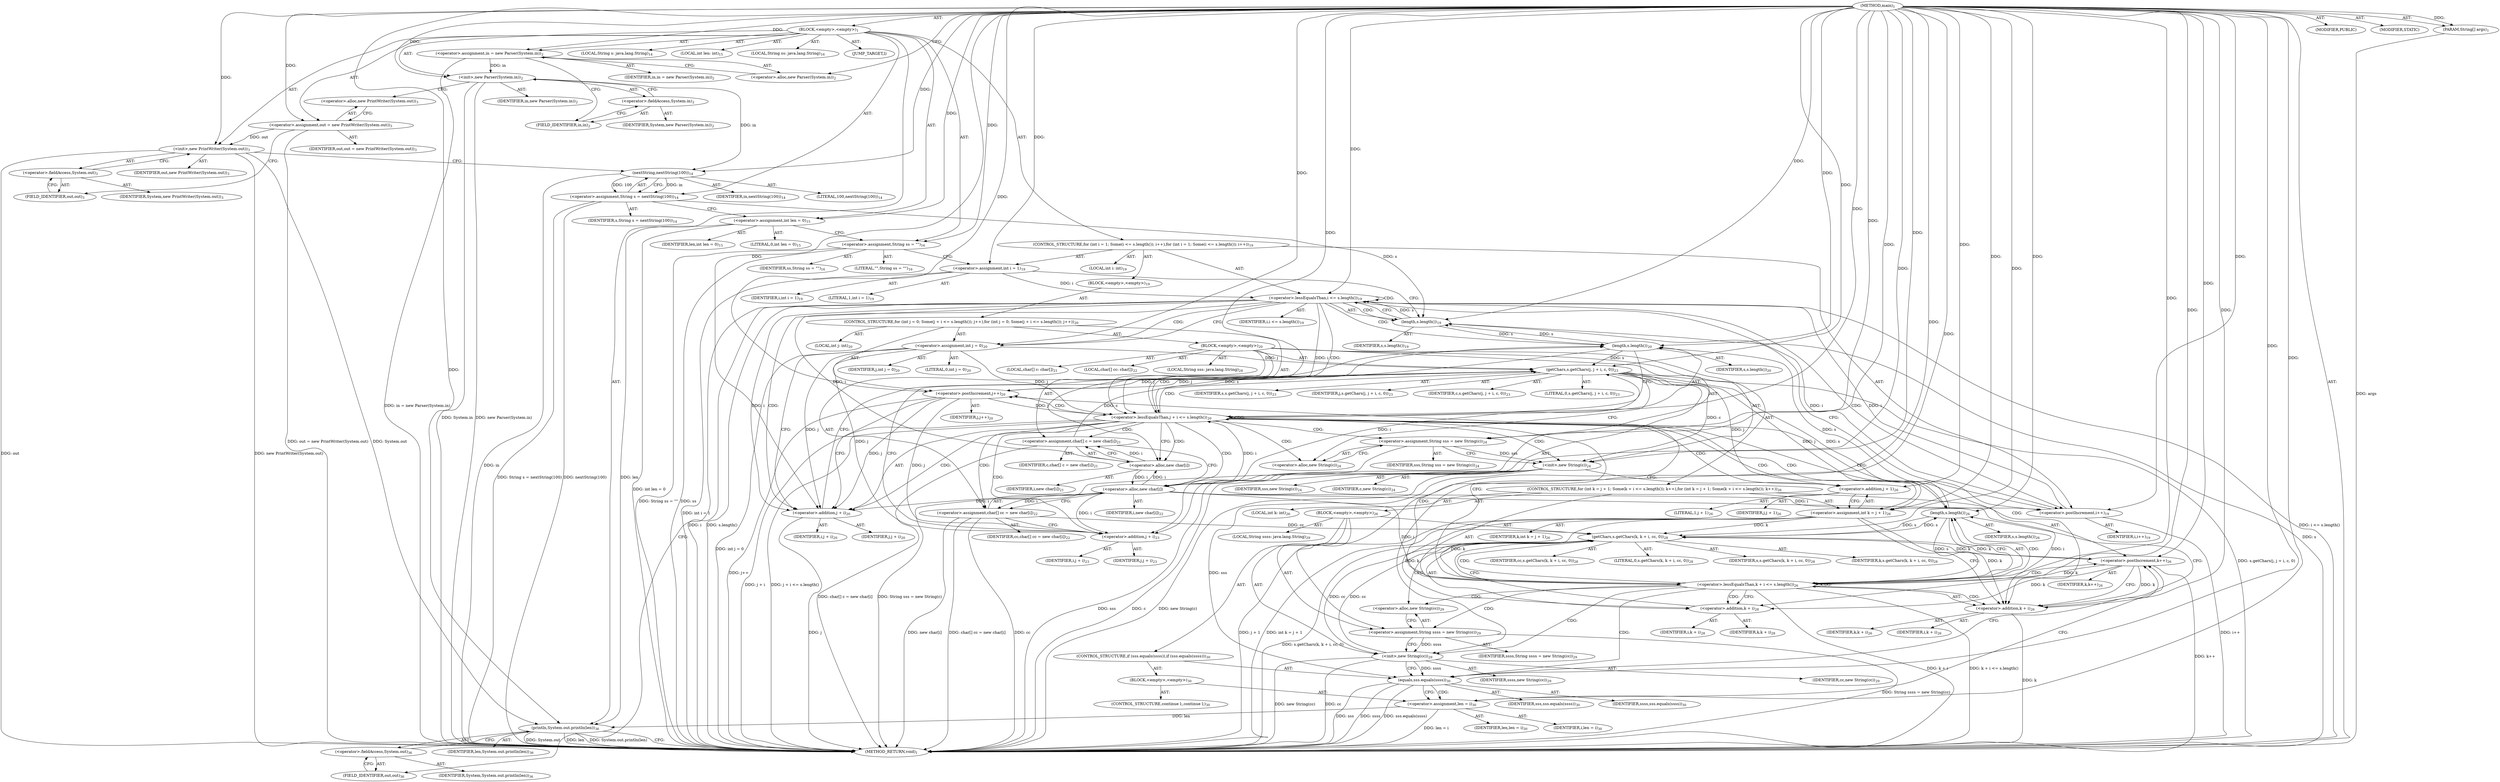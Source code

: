 digraph "main" {  
"21" [label = <(METHOD,main)<SUB>1</SUB>> ]
"22" [label = <(PARAM,String[] args)<SUB>1</SUB>> ]
"23" [label = <(BLOCK,&lt;empty&gt;,&lt;empty&gt;)<SUB>1</SUB>> ]
"24" [label = <(&lt;operator&gt;.assignment,in = new Parser(System.in))<SUB>2</SUB>> ]
"25" [label = <(IDENTIFIER,in,in = new Parser(System.in))<SUB>2</SUB>> ]
"26" [label = <(&lt;operator&gt;.alloc,new Parser(System.in))<SUB>2</SUB>> ]
"27" [label = <(&lt;init&gt;,new Parser(System.in))<SUB>2</SUB>> ]
"28" [label = <(IDENTIFIER,in,new Parser(System.in))<SUB>2</SUB>> ]
"29" [label = <(&lt;operator&gt;.fieldAccess,System.in)<SUB>2</SUB>> ]
"30" [label = <(IDENTIFIER,System,new Parser(System.in))<SUB>2</SUB>> ]
"31" [label = <(FIELD_IDENTIFIER,in,in)<SUB>2</SUB>> ]
"32" [label = <(&lt;operator&gt;.assignment,out = new PrintWriter(System.out))<SUB>3</SUB>> ]
"33" [label = <(IDENTIFIER,out,out = new PrintWriter(System.out))<SUB>3</SUB>> ]
"34" [label = <(&lt;operator&gt;.alloc,new PrintWriter(System.out))<SUB>3</SUB>> ]
"35" [label = <(&lt;init&gt;,new PrintWriter(System.out))<SUB>3</SUB>> ]
"36" [label = <(IDENTIFIER,out,new PrintWriter(System.out))<SUB>3</SUB>> ]
"37" [label = <(&lt;operator&gt;.fieldAccess,System.out)<SUB>3</SUB>> ]
"38" [label = <(IDENTIFIER,System,new PrintWriter(System.out))<SUB>3</SUB>> ]
"39" [label = <(FIELD_IDENTIFIER,out,out)<SUB>3</SUB>> ]
"40" [label = <(LOCAL,String s: java.lang.String)<SUB>14</SUB>> ]
"41" [label = <(&lt;operator&gt;.assignment,String s = nextString(100))<SUB>14</SUB>> ]
"42" [label = <(IDENTIFIER,s,String s = nextString(100))<SUB>14</SUB>> ]
"43" [label = <(nextString,nextString(100))<SUB>14</SUB>> ]
"44" [label = <(IDENTIFIER,in,nextString(100))<SUB>14</SUB>> ]
"45" [label = <(LITERAL,100,nextString(100))<SUB>14</SUB>> ]
"46" [label = <(LOCAL,int len: int)<SUB>15</SUB>> ]
"47" [label = <(&lt;operator&gt;.assignment,int len = 0)<SUB>15</SUB>> ]
"48" [label = <(IDENTIFIER,len,int len = 0)<SUB>15</SUB>> ]
"49" [label = <(LITERAL,0,int len = 0)<SUB>15</SUB>> ]
"50" [label = <(LOCAL,String ss: java.lang.String)<SUB>16</SUB>> ]
"51" [label = <(&lt;operator&gt;.assignment,String ss = &quot;&quot;)<SUB>16</SUB>> ]
"52" [label = <(IDENTIFIER,ss,String ss = &quot;&quot;)<SUB>16</SUB>> ]
"53" [label = <(LITERAL,&quot;&quot;,String ss = &quot;&quot;)<SUB>16</SUB>> ]
"54" [label = <(JUMP_TARGET,l)> ]
"55" [label = <(CONTROL_STRUCTURE,for (int i = 1; Some(i &lt;= s.length()); i++),for (int i = 1; Some(i &lt;= s.length()); i++))<SUB>19</SUB>> ]
"56" [label = <(LOCAL,int i: int)<SUB>19</SUB>> ]
"57" [label = <(&lt;operator&gt;.assignment,int i = 1)<SUB>19</SUB>> ]
"58" [label = <(IDENTIFIER,i,int i = 1)<SUB>19</SUB>> ]
"59" [label = <(LITERAL,1,int i = 1)<SUB>19</SUB>> ]
"60" [label = <(&lt;operator&gt;.lessEqualsThan,i &lt;= s.length())<SUB>19</SUB>> ]
"61" [label = <(IDENTIFIER,i,i &lt;= s.length())<SUB>19</SUB>> ]
"62" [label = <(length,s.length())<SUB>19</SUB>> ]
"63" [label = <(IDENTIFIER,s,s.length())<SUB>19</SUB>> ]
"64" [label = <(&lt;operator&gt;.postIncrement,i++)<SUB>19</SUB>> ]
"65" [label = <(IDENTIFIER,i,i++)<SUB>19</SUB>> ]
"66" [label = <(BLOCK,&lt;empty&gt;,&lt;empty&gt;)<SUB>19</SUB>> ]
"67" [label = <(CONTROL_STRUCTURE,for (int j = 0; Some(j + i &lt;= s.length()); j++),for (int j = 0; Some(j + i &lt;= s.length()); j++))<SUB>20</SUB>> ]
"68" [label = <(LOCAL,int j: int)<SUB>20</SUB>> ]
"69" [label = <(&lt;operator&gt;.assignment,int j = 0)<SUB>20</SUB>> ]
"70" [label = <(IDENTIFIER,j,int j = 0)<SUB>20</SUB>> ]
"71" [label = <(LITERAL,0,int j = 0)<SUB>20</SUB>> ]
"72" [label = <(&lt;operator&gt;.lessEqualsThan,j + i &lt;= s.length())<SUB>20</SUB>> ]
"73" [label = <(&lt;operator&gt;.addition,j + i)<SUB>20</SUB>> ]
"74" [label = <(IDENTIFIER,j,j + i)<SUB>20</SUB>> ]
"75" [label = <(IDENTIFIER,i,j + i)<SUB>20</SUB>> ]
"76" [label = <(length,s.length())<SUB>20</SUB>> ]
"77" [label = <(IDENTIFIER,s,s.length())<SUB>20</SUB>> ]
"78" [label = <(&lt;operator&gt;.postIncrement,j++)<SUB>20</SUB>> ]
"79" [label = <(IDENTIFIER,j,j++)<SUB>20</SUB>> ]
"80" [label = <(BLOCK,&lt;empty&gt;,&lt;empty&gt;)<SUB>20</SUB>> ]
"81" [label = <(LOCAL,char[] c: char[])<SUB>21</SUB>> ]
"82" [label = <(&lt;operator&gt;.assignment,char[] c = new char[i])<SUB>21</SUB>> ]
"83" [label = <(IDENTIFIER,c,char[] c = new char[i])<SUB>21</SUB>> ]
"84" [label = <(&lt;operator&gt;.alloc,new char[i])> ]
"85" [label = <(IDENTIFIER,i,new char[i])<SUB>21</SUB>> ]
"86" [label = <(LOCAL,char[] cc: char[])<SUB>22</SUB>> ]
"87" [label = <(&lt;operator&gt;.assignment,char[] cc = new char[i])<SUB>22</SUB>> ]
"88" [label = <(IDENTIFIER,cc,char[] cc = new char[i])<SUB>22</SUB>> ]
"89" [label = <(&lt;operator&gt;.alloc,new char[i])> ]
"90" [label = <(IDENTIFIER,i,new char[i])<SUB>22</SUB>> ]
"91" [label = <(getChars,s.getChars(j, j + i, c, 0))<SUB>23</SUB>> ]
"92" [label = <(IDENTIFIER,s,s.getChars(j, j + i, c, 0))<SUB>23</SUB>> ]
"93" [label = <(IDENTIFIER,j,s.getChars(j, j + i, c, 0))<SUB>23</SUB>> ]
"94" [label = <(&lt;operator&gt;.addition,j + i)<SUB>23</SUB>> ]
"95" [label = <(IDENTIFIER,j,j + i)<SUB>23</SUB>> ]
"96" [label = <(IDENTIFIER,i,j + i)<SUB>23</SUB>> ]
"97" [label = <(IDENTIFIER,c,s.getChars(j, j + i, c, 0))<SUB>23</SUB>> ]
"98" [label = <(LITERAL,0,s.getChars(j, j + i, c, 0))<SUB>23</SUB>> ]
"4" [label = <(LOCAL,String sss: java.lang.String)<SUB>24</SUB>> ]
"99" [label = <(&lt;operator&gt;.assignment,String sss = new String(c))<SUB>24</SUB>> ]
"100" [label = <(IDENTIFIER,sss,String sss = new String(c))<SUB>24</SUB>> ]
"101" [label = <(&lt;operator&gt;.alloc,new String(c))<SUB>24</SUB>> ]
"102" [label = <(&lt;init&gt;,new String(c))<SUB>24</SUB>> ]
"3" [label = <(IDENTIFIER,sss,new String(c))<SUB>24</SUB>> ]
"103" [label = <(IDENTIFIER,c,new String(c))<SUB>24</SUB>> ]
"104" [label = <(CONTROL_STRUCTURE,for (int k = j + 1; Some(k + i &lt;= s.length()); k++),for (int k = j + 1; Some(k + i &lt;= s.length()); k++))<SUB>26</SUB>> ]
"105" [label = <(LOCAL,int k: int)<SUB>26</SUB>> ]
"106" [label = <(&lt;operator&gt;.assignment,int k = j + 1)<SUB>26</SUB>> ]
"107" [label = <(IDENTIFIER,k,int k = j + 1)<SUB>26</SUB>> ]
"108" [label = <(&lt;operator&gt;.addition,j + 1)<SUB>26</SUB>> ]
"109" [label = <(IDENTIFIER,j,j + 1)<SUB>26</SUB>> ]
"110" [label = <(LITERAL,1,j + 1)<SUB>26</SUB>> ]
"111" [label = <(&lt;operator&gt;.lessEqualsThan,k + i &lt;= s.length())<SUB>26</SUB>> ]
"112" [label = <(&lt;operator&gt;.addition,k + i)<SUB>26</SUB>> ]
"113" [label = <(IDENTIFIER,k,k + i)<SUB>26</SUB>> ]
"114" [label = <(IDENTIFIER,i,k + i)<SUB>26</SUB>> ]
"115" [label = <(length,s.length())<SUB>26</SUB>> ]
"116" [label = <(IDENTIFIER,s,s.length())<SUB>26</SUB>> ]
"117" [label = <(&lt;operator&gt;.postIncrement,k++)<SUB>26</SUB>> ]
"118" [label = <(IDENTIFIER,k,k++)<SUB>26</SUB>> ]
"119" [label = <(BLOCK,&lt;empty&gt;,&lt;empty&gt;)<SUB>26</SUB>> ]
"120" [label = <(getChars,s.getChars(k, k + i, cc, 0))<SUB>28</SUB>> ]
"121" [label = <(IDENTIFIER,s,s.getChars(k, k + i, cc, 0))<SUB>28</SUB>> ]
"122" [label = <(IDENTIFIER,k,s.getChars(k, k + i, cc, 0))<SUB>28</SUB>> ]
"123" [label = <(&lt;operator&gt;.addition,k + i)<SUB>28</SUB>> ]
"124" [label = <(IDENTIFIER,k,k + i)<SUB>28</SUB>> ]
"125" [label = <(IDENTIFIER,i,k + i)<SUB>28</SUB>> ]
"126" [label = <(IDENTIFIER,cc,s.getChars(k, k + i, cc, 0))<SUB>28</SUB>> ]
"127" [label = <(LITERAL,0,s.getChars(k, k + i, cc, 0))<SUB>28</SUB>> ]
"6" [label = <(LOCAL,String ssss: java.lang.String)<SUB>29</SUB>> ]
"128" [label = <(&lt;operator&gt;.assignment,String ssss = new String(cc))<SUB>29</SUB>> ]
"129" [label = <(IDENTIFIER,ssss,String ssss = new String(cc))<SUB>29</SUB>> ]
"130" [label = <(&lt;operator&gt;.alloc,new String(cc))<SUB>29</SUB>> ]
"131" [label = <(&lt;init&gt;,new String(cc))<SUB>29</SUB>> ]
"5" [label = <(IDENTIFIER,ssss,new String(cc))<SUB>29</SUB>> ]
"132" [label = <(IDENTIFIER,cc,new String(cc))<SUB>29</SUB>> ]
"133" [label = <(CONTROL_STRUCTURE,if (sss.equals(ssss)),if (sss.equals(ssss)))<SUB>30</SUB>> ]
"134" [label = <(equals,sss.equals(ssss))<SUB>30</SUB>> ]
"135" [label = <(IDENTIFIER,sss,sss.equals(ssss))<SUB>30</SUB>> ]
"136" [label = <(IDENTIFIER,ssss,sss.equals(ssss))<SUB>30</SUB>> ]
"137" [label = <(BLOCK,&lt;empty&gt;,&lt;empty&gt;)<SUB>30</SUB>> ]
"138" [label = <(&lt;operator&gt;.assignment,len = i)<SUB>30</SUB>> ]
"139" [label = <(IDENTIFIER,len,len = i)<SUB>30</SUB>> ]
"140" [label = <(IDENTIFIER,i,len = i)<SUB>30</SUB>> ]
"141" [label = <(CONTROL_STRUCTURE,continue l;,continue l;)<SUB>30</SUB>> ]
"142" [label = <(println,System.out.println(len))<SUB>36</SUB>> ]
"143" [label = <(&lt;operator&gt;.fieldAccess,System.out)<SUB>36</SUB>> ]
"144" [label = <(IDENTIFIER,System,System.out.println(len))<SUB>36</SUB>> ]
"145" [label = <(FIELD_IDENTIFIER,out,out)<SUB>36</SUB>> ]
"146" [label = <(IDENTIFIER,len,System.out.println(len))<SUB>36</SUB>> ]
"147" [label = <(MODIFIER,PUBLIC)> ]
"148" [label = <(MODIFIER,STATIC)> ]
"149" [label = <(METHOD_RETURN,void)<SUB>1</SUB>> ]
  "21" -> "22"  [ label = "AST: "] 
  "21" -> "23"  [ label = "AST: "] 
  "21" -> "147"  [ label = "AST: "] 
  "21" -> "148"  [ label = "AST: "] 
  "21" -> "149"  [ label = "AST: "] 
  "23" -> "24"  [ label = "AST: "] 
  "23" -> "27"  [ label = "AST: "] 
  "23" -> "32"  [ label = "AST: "] 
  "23" -> "35"  [ label = "AST: "] 
  "23" -> "40"  [ label = "AST: "] 
  "23" -> "41"  [ label = "AST: "] 
  "23" -> "46"  [ label = "AST: "] 
  "23" -> "47"  [ label = "AST: "] 
  "23" -> "50"  [ label = "AST: "] 
  "23" -> "51"  [ label = "AST: "] 
  "23" -> "54"  [ label = "AST: "] 
  "23" -> "55"  [ label = "AST: "] 
  "23" -> "142"  [ label = "AST: "] 
  "24" -> "25"  [ label = "AST: "] 
  "24" -> "26"  [ label = "AST: "] 
  "27" -> "28"  [ label = "AST: "] 
  "27" -> "29"  [ label = "AST: "] 
  "29" -> "30"  [ label = "AST: "] 
  "29" -> "31"  [ label = "AST: "] 
  "32" -> "33"  [ label = "AST: "] 
  "32" -> "34"  [ label = "AST: "] 
  "35" -> "36"  [ label = "AST: "] 
  "35" -> "37"  [ label = "AST: "] 
  "37" -> "38"  [ label = "AST: "] 
  "37" -> "39"  [ label = "AST: "] 
  "41" -> "42"  [ label = "AST: "] 
  "41" -> "43"  [ label = "AST: "] 
  "43" -> "44"  [ label = "AST: "] 
  "43" -> "45"  [ label = "AST: "] 
  "47" -> "48"  [ label = "AST: "] 
  "47" -> "49"  [ label = "AST: "] 
  "51" -> "52"  [ label = "AST: "] 
  "51" -> "53"  [ label = "AST: "] 
  "55" -> "56"  [ label = "AST: "] 
  "55" -> "57"  [ label = "AST: "] 
  "55" -> "60"  [ label = "AST: "] 
  "55" -> "64"  [ label = "AST: "] 
  "55" -> "66"  [ label = "AST: "] 
  "57" -> "58"  [ label = "AST: "] 
  "57" -> "59"  [ label = "AST: "] 
  "60" -> "61"  [ label = "AST: "] 
  "60" -> "62"  [ label = "AST: "] 
  "62" -> "63"  [ label = "AST: "] 
  "64" -> "65"  [ label = "AST: "] 
  "66" -> "67"  [ label = "AST: "] 
  "67" -> "68"  [ label = "AST: "] 
  "67" -> "69"  [ label = "AST: "] 
  "67" -> "72"  [ label = "AST: "] 
  "67" -> "78"  [ label = "AST: "] 
  "67" -> "80"  [ label = "AST: "] 
  "69" -> "70"  [ label = "AST: "] 
  "69" -> "71"  [ label = "AST: "] 
  "72" -> "73"  [ label = "AST: "] 
  "72" -> "76"  [ label = "AST: "] 
  "73" -> "74"  [ label = "AST: "] 
  "73" -> "75"  [ label = "AST: "] 
  "76" -> "77"  [ label = "AST: "] 
  "78" -> "79"  [ label = "AST: "] 
  "80" -> "81"  [ label = "AST: "] 
  "80" -> "82"  [ label = "AST: "] 
  "80" -> "86"  [ label = "AST: "] 
  "80" -> "87"  [ label = "AST: "] 
  "80" -> "91"  [ label = "AST: "] 
  "80" -> "4"  [ label = "AST: "] 
  "80" -> "99"  [ label = "AST: "] 
  "80" -> "102"  [ label = "AST: "] 
  "80" -> "104"  [ label = "AST: "] 
  "82" -> "83"  [ label = "AST: "] 
  "82" -> "84"  [ label = "AST: "] 
  "84" -> "85"  [ label = "AST: "] 
  "87" -> "88"  [ label = "AST: "] 
  "87" -> "89"  [ label = "AST: "] 
  "89" -> "90"  [ label = "AST: "] 
  "91" -> "92"  [ label = "AST: "] 
  "91" -> "93"  [ label = "AST: "] 
  "91" -> "94"  [ label = "AST: "] 
  "91" -> "97"  [ label = "AST: "] 
  "91" -> "98"  [ label = "AST: "] 
  "94" -> "95"  [ label = "AST: "] 
  "94" -> "96"  [ label = "AST: "] 
  "99" -> "100"  [ label = "AST: "] 
  "99" -> "101"  [ label = "AST: "] 
  "102" -> "3"  [ label = "AST: "] 
  "102" -> "103"  [ label = "AST: "] 
  "104" -> "105"  [ label = "AST: "] 
  "104" -> "106"  [ label = "AST: "] 
  "104" -> "111"  [ label = "AST: "] 
  "104" -> "117"  [ label = "AST: "] 
  "104" -> "119"  [ label = "AST: "] 
  "106" -> "107"  [ label = "AST: "] 
  "106" -> "108"  [ label = "AST: "] 
  "108" -> "109"  [ label = "AST: "] 
  "108" -> "110"  [ label = "AST: "] 
  "111" -> "112"  [ label = "AST: "] 
  "111" -> "115"  [ label = "AST: "] 
  "112" -> "113"  [ label = "AST: "] 
  "112" -> "114"  [ label = "AST: "] 
  "115" -> "116"  [ label = "AST: "] 
  "117" -> "118"  [ label = "AST: "] 
  "119" -> "120"  [ label = "AST: "] 
  "119" -> "6"  [ label = "AST: "] 
  "119" -> "128"  [ label = "AST: "] 
  "119" -> "131"  [ label = "AST: "] 
  "119" -> "133"  [ label = "AST: "] 
  "120" -> "121"  [ label = "AST: "] 
  "120" -> "122"  [ label = "AST: "] 
  "120" -> "123"  [ label = "AST: "] 
  "120" -> "126"  [ label = "AST: "] 
  "120" -> "127"  [ label = "AST: "] 
  "123" -> "124"  [ label = "AST: "] 
  "123" -> "125"  [ label = "AST: "] 
  "128" -> "129"  [ label = "AST: "] 
  "128" -> "130"  [ label = "AST: "] 
  "131" -> "5"  [ label = "AST: "] 
  "131" -> "132"  [ label = "AST: "] 
  "133" -> "134"  [ label = "AST: "] 
  "133" -> "137"  [ label = "AST: "] 
  "134" -> "135"  [ label = "AST: "] 
  "134" -> "136"  [ label = "AST: "] 
  "137" -> "138"  [ label = "AST: "] 
  "137" -> "141"  [ label = "AST: "] 
  "138" -> "139"  [ label = "AST: "] 
  "138" -> "140"  [ label = "AST: "] 
  "142" -> "143"  [ label = "AST: "] 
  "142" -> "146"  [ label = "AST: "] 
  "143" -> "144"  [ label = "AST: "] 
  "143" -> "145"  [ label = "AST: "] 
  "24" -> "31"  [ label = "CFG: "] 
  "27" -> "34"  [ label = "CFG: "] 
  "32" -> "39"  [ label = "CFG: "] 
  "35" -> "43"  [ label = "CFG: "] 
  "41" -> "47"  [ label = "CFG: "] 
  "47" -> "51"  [ label = "CFG: "] 
  "51" -> "57"  [ label = "CFG: "] 
  "142" -> "149"  [ label = "CFG: "] 
  "26" -> "24"  [ label = "CFG: "] 
  "29" -> "27"  [ label = "CFG: "] 
  "34" -> "32"  [ label = "CFG: "] 
  "37" -> "35"  [ label = "CFG: "] 
  "43" -> "41"  [ label = "CFG: "] 
  "57" -> "62"  [ label = "CFG: "] 
  "60" -> "69"  [ label = "CFG: "] 
  "60" -> "145"  [ label = "CFG: "] 
  "64" -> "62"  [ label = "CFG: "] 
  "143" -> "142"  [ label = "CFG: "] 
  "31" -> "29"  [ label = "CFG: "] 
  "39" -> "37"  [ label = "CFG: "] 
  "62" -> "60"  [ label = "CFG: "] 
  "145" -> "143"  [ label = "CFG: "] 
  "69" -> "73"  [ label = "CFG: "] 
  "72" -> "84"  [ label = "CFG: "] 
  "72" -> "64"  [ label = "CFG: "] 
  "78" -> "73"  [ label = "CFG: "] 
  "73" -> "76"  [ label = "CFG: "] 
  "76" -> "72"  [ label = "CFG: "] 
  "82" -> "89"  [ label = "CFG: "] 
  "87" -> "94"  [ label = "CFG: "] 
  "91" -> "101"  [ label = "CFG: "] 
  "99" -> "102"  [ label = "CFG: "] 
  "102" -> "108"  [ label = "CFG: "] 
  "84" -> "82"  [ label = "CFG: "] 
  "89" -> "87"  [ label = "CFG: "] 
  "94" -> "91"  [ label = "CFG: "] 
  "101" -> "99"  [ label = "CFG: "] 
  "106" -> "112"  [ label = "CFG: "] 
  "111" -> "123"  [ label = "CFG: "] 
  "111" -> "78"  [ label = "CFG: "] 
  "117" -> "112"  [ label = "CFG: "] 
  "108" -> "106"  [ label = "CFG: "] 
  "112" -> "115"  [ label = "CFG: "] 
  "115" -> "111"  [ label = "CFG: "] 
  "120" -> "130"  [ label = "CFG: "] 
  "128" -> "131"  [ label = "CFG: "] 
  "131" -> "134"  [ label = "CFG: "] 
  "123" -> "120"  [ label = "CFG: "] 
  "130" -> "128"  [ label = "CFG: "] 
  "134" -> "138"  [ label = "CFG: "] 
  "134" -> "117"  [ label = "CFG: "] 
  "138" -> "117"  [ label = "CFG: "] 
  "21" -> "26"  [ label = "CFG: "] 
  "22" -> "149"  [ label = "DDG: args"] 
  "24" -> "149"  [ label = "DDG: in = new Parser(System.in)"] 
  "27" -> "149"  [ label = "DDG: System.in"] 
  "27" -> "149"  [ label = "DDG: new Parser(System.in)"] 
  "32" -> "149"  [ label = "DDG: out = new PrintWriter(System.out)"] 
  "35" -> "149"  [ label = "DDG: out"] 
  "35" -> "149"  [ label = "DDG: new PrintWriter(System.out)"] 
  "43" -> "149"  [ label = "DDG: in"] 
  "41" -> "149"  [ label = "DDG: nextString(100)"] 
  "41" -> "149"  [ label = "DDG: String s = nextString(100)"] 
  "47" -> "149"  [ label = "DDG: int len = 0"] 
  "51" -> "149"  [ label = "DDG: ss"] 
  "51" -> "149"  [ label = "DDG: String ss = &quot;&quot;"] 
  "57" -> "149"  [ label = "DDG: int i = 1"] 
  "60" -> "149"  [ label = "DDG: i"] 
  "62" -> "149"  [ label = "DDG: s"] 
  "60" -> "149"  [ label = "DDG: s.length()"] 
  "60" -> "149"  [ label = "DDG: i &lt;= s.length()"] 
  "142" -> "149"  [ label = "DDG: System.out"] 
  "142" -> "149"  [ label = "DDG: len"] 
  "142" -> "149"  [ label = "DDG: System.out.println(len)"] 
  "69" -> "149"  [ label = "DDG: int j = 0"] 
  "73" -> "149"  [ label = "DDG: j"] 
  "72" -> "149"  [ label = "DDG: j + i"] 
  "72" -> "149"  [ label = "DDG: j + i &lt;= s.length()"] 
  "64" -> "149"  [ label = "DDG: i++"] 
  "82" -> "149"  [ label = "DDG: char[] c = new char[i]"] 
  "87" -> "149"  [ label = "DDG: cc"] 
  "87" -> "149"  [ label = "DDG: new char[i]"] 
  "87" -> "149"  [ label = "DDG: char[] cc = new char[i]"] 
  "91" -> "149"  [ label = "DDG: s.getChars(j, j + i, c, 0)"] 
  "99" -> "149"  [ label = "DDG: String sss = new String(c)"] 
  "102" -> "149"  [ label = "DDG: sss"] 
  "102" -> "149"  [ label = "DDG: c"] 
  "102" -> "149"  [ label = "DDG: new String(c)"] 
  "106" -> "149"  [ label = "DDG: j + 1"] 
  "106" -> "149"  [ label = "DDG: int k = j + 1"] 
  "112" -> "149"  [ label = "DDG: k"] 
  "111" -> "149"  [ label = "DDG: k + i"] 
  "111" -> "149"  [ label = "DDG: k + i &lt;= s.length()"] 
  "78" -> "149"  [ label = "DDG: j++"] 
  "120" -> "149"  [ label = "DDG: s.getChars(k, k + i, cc, 0)"] 
  "128" -> "149"  [ label = "DDG: String ssss = new String(cc)"] 
  "131" -> "149"  [ label = "DDG: cc"] 
  "131" -> "149"  [ label = "DDG: new String(cc)"] 
  "134" -> "149"  [ label = "DDG: sss"] 
  "134" -> "149"  [ label = "DDG: ssss"] 
  "134" -> "149"  [ label = "DDG: sss.equals(ssss)"] 
  "138" -> "149"  [ label = "DDG: len = i"] 
  "117" -> "149"  [ label = "DDG: k++"] 
  "21" -> "22"  [ label = "DDG: "] 
  "21" -> "24"  [ label = "DDG: "] 
  "21" -> "32"  [ label = "DDG: "] 
  "43" -> "41"  [ label = "DDG: in"] 
  "43" -> "41"  [ label = "DDG: 100"] 
  "21" -> "47"  [ label = "DDG: "] 
  "21" -> "51"  [ label = "DDG: "] 
  "24" -> "27"  [ label = "DDG: in"] 
  "21" -> "27"  [ label = "DDG: "] 
  "32" -> "35"  [ label = "DDG: out"] 
  "21" -> "35"  [ label = "DDG: "] 
  "21" -> "57"  [ label = "DDG: "] 
  "35" -> "142"  [ label = "DDG: System.out"] 
  "47" -> "142"  [ label = "DDG: len"] 
  "138" -> "142"  [ label = "DDG: len"] 
  "21" -> "142"  [ label = "DDG: "] 
  "27" -> "43"  [ label = "DDG: in"] 
  "21" -> "43"  [ label = "DDG: "] 
  "57" -> "60"  [ label = "DDG: i"] 
  "64" -> "60"  [ label = "DDG: i"] 
  "21" -> "60"  [ label = "DDG: "] 
  "62" -> "60"  [ label = "DDG: s"] 
  "21" -> "64"  [ label = "DDG: "] 
  "60" -> "64"  [ label = "DDG: i"] 
  "89" -> "64"  [ label = "DDG: i"] 
  "41" -> "62"  [ label = "DDG: s"] 
  "76" -> "62"  [ label = "DDG: s"] 
  "21" -> "62"  [ label = "DDG: "] 
  "21" -> "69"  [ label = "DDG: "] 
  "69" -> "72"  [ label = "DDG: j"] 
  "78" -> "72"  [ label = "DDG: j"] 
  "21" -> "72"  [ label = "DDG: "] 
  "60" -> "72"  [ label = "DDG: i"] 
  "89" -> "72"  [ label = "DDG: i"] 
  "76" -> "72"  [ label = "DDG: s"] 
  "21" -> "78"  [ label = "DDG: "] 
  "91" -> "78"  [ label = "DDG: j"] 
  "84" -> "82"  [ label = "DDG: i"] 
  "89" -> "87"  [ label = "DDG: i"] 
  "21" -> "99"  [ label = "DDG: "] 
  "69" -> "73"  [ label = "DDG: j"] 
  "78" -> "73"  [ label = "DDG: j"] 
  "21" -> "73"  [ label = "DDG: "] 
  "60" -> "73"  [ label = "DDG: i"] 
  "89" -> "73"  [ label = "DDG: i"] 
  "62" -> "76"  [ label = "DDG: s"] 
  "115" -> "76"  [ label = "DDG: s"] 
  "21" -> "76"  [ label = "DDG: "] 
  "76" -> "91"  [ label = "DDG: s"] 
  "21" -> "91"  [ label = "DDG: "] 
  "69" -> "91"  [ label = "DDG: j"] 
  "78" -> "91"  [ label = "DDG: j"] 
  "89" -> "91"  [ label = "DDG: i"] 
  "82" -> "91"  [ label = "DDG: c"] 
  "99" -> "102"  [ label = "DDG: sss"] 
  "21" -> "102"  [ label = "DDG: "] 
  "91" -> "102"  [ label = "DDG: c"] 
  "91" -> "106"  [ label = "DDG: j"] 
  "21" -> "106"  [ label = "DDG: "] 
  "21" -> "84"  [ label = "DDG: "] 
  "60" -> "84"  [ label = "DDG: i"] 
  "89" -> "84"  [ label = "DDG: i"] 
  "84" -> "89"  [ label = "DDG: i"] 
  "21" -> "89"  [ label = "DDG: "] 
  "21" -> "94"  [ label = "DDG: "] 
  "69" -> "94"  [ label = "DDG: j"] 
  "78" -> "94"  [ label = "DDG: j"] 
  "89" -> "94"  [ label = "DDG: i"] 
  "106" -> "111"  [ label = "DDG: k"] 
  "117" -> "111"  [ label = "DDG: k"] 
  "21" -> "111"  [ label = "DDG: "] 
  "89" -> "111"  [ label = "DDG: i"] 
  "115" -> "111"  [ label = "DDG: s"] 
  "120" -> "117"  [ label = "DDG: k"] 
  "21" -> "117"  [ label = "DDG: "] 
  "21" -> "128"  [ label = "DDG: "] 
  "91" -> "108"  [ label = "DDG: j"] 
  "21" -> "108"  [ label = "DDG: "] 
  "106" -> "112"  [ label = "DDG: k"] 
  "117" -> "112"  [ label = "DDG: k"] 
  "21" -> "112"  [ label = "DDG: "] 
  "89" -> "112"  [ label = "DDG: i"] 
  "91" -> "115"  [ label = "DDG: s"] 
  "120" -> "115"  [ label = "DDG: s"] 
  "21" -> "115"  [ label = "DDG: "] 
  "115" -> "120"  [ label = "DDG: s"] 
  "21" -> "120"  [ label = "DDG: "] 
  "106" -> "120"  [ label = "DDG: k"] 
  "117" -> "120"  [ label = "DDG: k"] 
  "87" -> "120"  [ label = "DDG: cc"] 
  "131" -> "120"  [ label = "DDG: cc"] 
  "128" -> "131"  [ label = "DDG: ssss"] 
  "21" -> "131"  [ label = "DDG: "] 
  "120" -> "131"  [ label = "DDG: cc"] 
  "21" -> "123"  [ label = "DDG: "] 
  "106" -> "123"  [ label = "DDG: k"] 
  "117" -> "123"  [ label = "DDG: k"] 
  "102" -> "134"  [ label = "DDG: sss"] 
  "21" -> "134"  [ label = "DDG: "] 
  "131" -> "134"  [ label = "DDG: ssss"] 
  "21" -> "138"  [ label = "DDG: "] 
  "60" -> "60"  [ label = "CDG: "] 
  "60" -> "73"  [ label = "CDG: "] 
  "60" -> "64"  [ label = "CDG: "] 
  "60" -> "72"  [ label = "CDG: "] 
  "60" -> "69"  [ label = "CDG: "] 
  "60" -> "76"  [ label = "CDG: "] 
  "60" -> "62"  [ label = "CDG: "] 
  "72" -> "94"  [ label = "CDG: "] 
  "72" -> "115"  [ label = "CDG: "] 
  "72" -> "73"  [ label = "CDG: "] 
  "72" -> "89"  [ label = "CDG: "] 
  "72" -> "99"  [ label = "CDG: "] 
  "72" -> "84"  [ label = "CDG: "] 
  "72" -> "102"  [ label = "CDG: "] 
  "72" -> "72"  [ label = "CDG: "] 
  "72" -> "106"  [ label = "CDG: "] 
  "72" -> "76"  [ label = "CDG: "] 
  "72" -> "87"  [ label = "CDG: "] 
  "72" -> "91"  [ label = "CDG: "] 
  "72" -> "112"  [ label = "CDG: "] 
  "72" -> "82"  [ label = "CDG: "] 
  "72" -> "101"  [ label = "CDG: "] 
  "72" -> "108"  [ label = "CDG: "] 
  "72" -> "78"  [ label = "CDG: "] 
  "72" -> "111"  [ label = "CDG: "] 
  "111" -> "115"  [ label = "CDG: "] 
  "111" -> "120"  [ label = "CDG: "] 
  "111" -> "128"  [ label = "CDG: "] 
  "111" -> "131"  [ label = "CDG: "] 
  "111" -> "123"  [ label = "CDG: "] 
  "111" -> "112"  [ label = "CDG: "] 
  "111" -> "134"  [ label = "CDG: "] 
  "111" -> "130"  [ label = "CDG: "] 
  "111" -> "117"  [ label = "CDG: "] 
  "111" -> "111"  [ label = "CDG: "] 
  "134" -> "138"  [ label = "CDG: "] 
}
